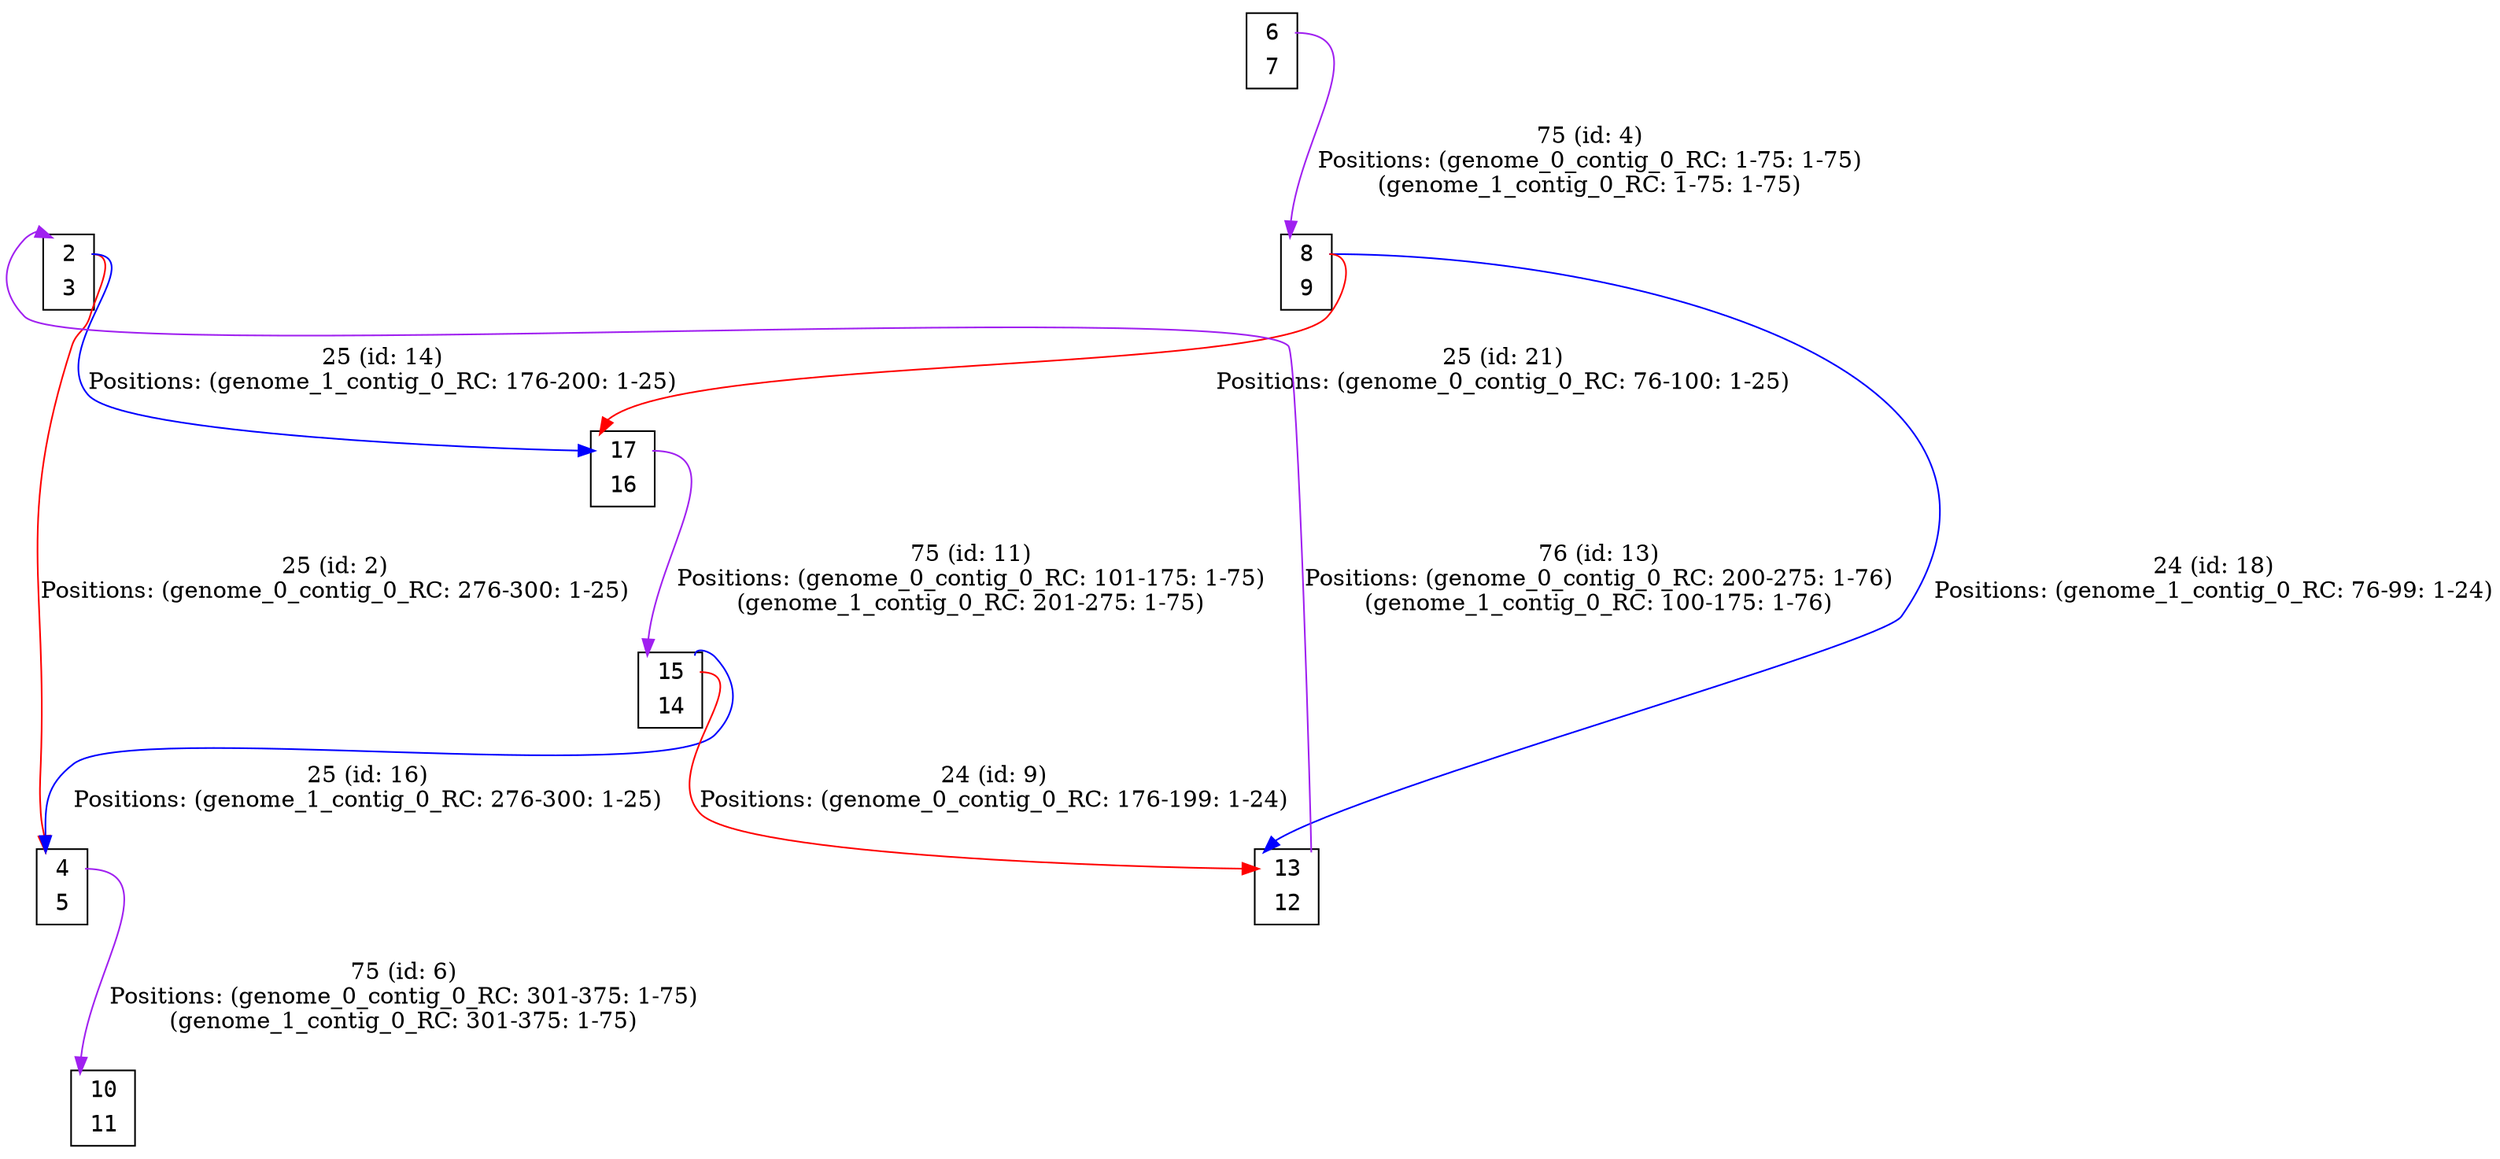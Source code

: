 digraph my_graph {
node[fontname=<Courier>,shape=<plaintext>]
vertex_0x126bf20_0x126fcf0[label=<<TABLE bgcolor = "white">
<TR><TD BORDER = "0" PORT = "port_0x126bf20_in"></TD><TD BORDER = "0" PORT = "port_">2</TD><TD BORDER = "0" PORT = "port_0x126bf20_out"></TD></TR>
<TR><TD BORDER = "0" PORT = "port_0x126fcf0_out"></TD><TD BORDER = "0" PORT = "port_">3</TD><TD BORDER = "0" PORT = "port_0x126fcf0_in"></TD></TR>
</TABLE>>,style=<filled>,color=<black>,fillcolor=<white>]
vertex_0x125d660_0x125d8e0[label=<<TABLE bgcolor = "white">
<TR><TD BORDER = "0" PORT = "port_0x125d660_in"></TD><TD BORDER = "0" PORT = "port_">4</TD><TD BORDER = "0" PORT = "port_0x125d660_out"></TD></TR>
<TR><TD BORDER = "0" PORT = "port_0x125d8e0_out"></TD><TD BORDER = "0" PORT = "port_">5</TD><TD BORDER = "0" PORT = "port_0x125d8e0_in"></TD></TR>
</TABLE>>,style=<filled>,color=<black>,fillcolor=<white>]
vertex_0x126fd30_0x12700b0[label=<<TABLE bgcolor = "white">
<TR><TD BORDER = "0" PORT = "port_0x126fd30_in"></TD><TD BORDER = "0" PORT = "port_">6</TD><TD BORDER = "0" PORT = "port_0x126fd30_out"></TD></TR>
<TR><TD BORDER = "0" PORT = "port_0x12700b0_out"></TD><TD BORDER = "0" PORT = "port_">7</TD><TD BORDER = "0" PORT = "port_0x12700b0_in"></TD></TR>
</TABLE>>,style=<filled>,color=<black>,fillcolor=<white>]
vertex_0x12701f0_0x1270230[label=<<TABLE bgcolor = "white">
<TR><TD BORDER = "0" PORT = "port_0x12701f0_in"></TD><TD BORDER = "0" PORT = "port_">8</TD><TD BORDER = "0" PORT = "port_0x12701f0_out"></TD></TR>
<TR><TD BORDER = "0" PORT = "port_0x1270230_out"></TD><TD BORDER = "0" PORT = "port_">9</TD><TD BORDER = "0" PORT = "port_0x1270230_in"></TD></TR>
</TABLE>>,style=<filled>,color=<black>,fillcolor=<white>]
vertex_0x125dda0_0x1262560[label=<<TABLE bgcolor = "white">
<TR><TD BORDER = "0" PORT = "port_0x1262560_in"></TD><TD BORDER = "0" PORT = "port_">10</TD><TD BORDER = "0" PORT = "port_0x1262560_out"></TD></TR>
<TR><TD BORDER = "0" PORT = "port_0x125dda0_out"></TD><TD BORDER = "0" PORT = "port_">11</TD><TD BORDER = "0" PORT = "port_0x125dda0_in"></TD></TR>
</TABLE>>,style=<filled>,color=<black>,fillcolor=<white>]
vertex_0x125e040_0x1262b60[label=<<TABLE bgcolor = "white">
<TR><TD BORDER = "0" PORT = "port_0x1262b60_in"></TD><TD BORDER = "0" PORT = "port_">13</TD><TD BORDER = "0" PORT = "port_0x1262b60_out"></TD></TR>
<TR><TD BORDER = "0" PORT = "port_0x125e040_out"></TD><TD BORDER = "0" PORT = "port_">12</TD><TD BORDER = "0" PORT = "port_0x125e040_in"></TD></TR>
</TABLE>>,style=<filled>,color=<black>,fillcolor=<white>]
vertex_0x1262da0_0x1262e10[label=<<TABLE bgcolor = "white">
<TR><TD BORDER = "0" PORT = "port_0x1262e10_in"></TD><TD BORDER = "0" PORT = "port_">15</TD><TD BORDER = "0" PORT = "port_0x1262e10_out"></TD></TR>
<TR><TD BORDER = "0" PORT = "port_0x1262da0_out"></TD><TD BORDER = "0" PORT = "port_">14</TD><TD BORDER = "0" PORT = "port_0x1262da0_in"></TD></TR>
</TABLE>>,style=<filled>,color=<black>,fillcolor=<white>]
vertex_0x12630b0_0x1263300[label=<<TABLE bgcolor = "white">
<TR><TD BORDER = "0" PORT = "port_0x1263300_in"></TD><TD BORDER = "0" PORT = "port_">17</TD><TD BORDER = "0" PORT = "port_0x1263300_out"></TD></TR>
<TR><TD BORDER = "0" PORT = "port_0x12630b0_out"></TD><TD BORDER = "0" PORT = "port_">16</TD><TD BORDER = "0" PORT = "port_0x12630b0_in"></TD></TR>
</TABLE>>,style=<filled>,color=<black>,fillcolor=<white>]
vertex_0x126bf20_0x126fcf0:port_0x126bf20_out->vertex_0x125d660_0x125d8e0:port_0x125d660_in[label="25 (id: 2)\nPositions: (genome_0_contig_0_RC: 276-300: 1-25)\n",len=<0>,K=<0>,color=<red>]
vertex_0x126fd30_0x12700b0:port_0x126fd30_out->vertex_0x12701f0_0x1270230:port_0x12701f0_in[label="75 (id: 4)\nPositions: (genome_0_contig_0_RC: 1-75: 1-75)\n(genome_1_contig_0_RC: 1-75: 1-75)\n",len=<0>,K=<0>,color=<purple>]
vertex_0x125d660_0x125d8e0:port_0x125d660_out->vertex_0x125dda0_0x1262560:port_0x1262560_in[label="75 (id: 6)\nPositions: (genome_0_contig_0_RC: 301-375: 1-75)\n(genome_1_contig_0_RC: 301-375: 1-75)\n",len=<0>,K=<0>,color=<purple>]
vertex_0x1262da0_0x1262e10:port_0x1262e10_out->vertex_0x125e040_0x1262b60:port_0x1262b60_in[label="24 (id: 9)\nPositions: (genome_0_contig_0_RC: 176-199: 1-24)\n",len=<0>,K=<0>,color=<red>]
vertex_0x12630b0_0x1263300:port_0x1263300_out->vertex_0x1262da0_0x1262e10:port_0x1262e10_in[label="75 (id: 11)\nPositions: (genome_0_contig_0_RC: 101-175: 1-75)\n(genome_1_contig_0_RC: 201-275: 1-75)\n",len=<0>,K=<0>,color=<purple>]
vertex_0x125e040_0x1262b60:port_0x1262b60_out->vertex_0x126bf20_0x126fcf0:port_0x126bf20_in[label="76 (id: 13)\nPositions: (genome_0_contig_0_RC: 200-275: 1-76)\n(genome_1_contig_0_RC: 100-175: 1-76)\n",len=<0>,K=<0>,color=<purple>]
vertex_0x126bf20_0x126fcf0:port_0x126bf20_out->vertex_0x12630b0_0x1263300:port_0x1263300_in[label="25 (id: 14)\nPositions: (genome_1_contig_0_RC: 176-200: 1-25)\n",len=<0>,K=<0>,color=<blue>]
vertex_0x1262da0_0x1262e10:port_0x1262e10_out->vertex_0x125d660_0x125d8e0:port_0x125d660_in[label="25 (id: 16)\nPositions: (genome_1_contig_0_RC: 276-300: 1-25)\n",len=<0>,K=<0>,color=<blue>]
vertex_0x12701f0_0x1270230:port_0x12701f0_out->vertex_0x125e040_0x1262b60:port_0x1262b60_in[label="24 (id: 18)\nPositions: (genome_1_contig_0_RC: 76-99: 1-24)\n",len=<0>,K=<0>,color=<blue>]
vertex_0x12701f0_0x1270230:port_0x12701f0_out->vertex_0x12630b0_0x1263300:port_0x1263300_in[label="25 (id: 21)\nPositions: (genome_0_contig_0_RC: 76-100: 1-25)\n",len=<0>,K=<0>,color=<red>]
}
